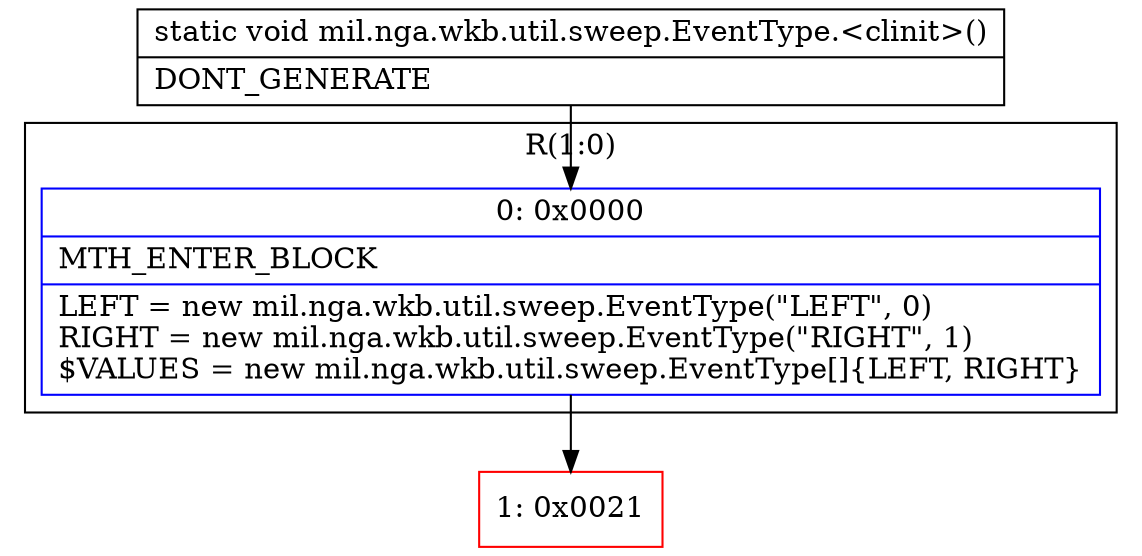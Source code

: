 digraph "CFG formil.nga.wkb.util.sweep.EventType.\<clinit\>()V" {
subgraph cluster_Region_2092374547 {
label = "R(1:0)";
node [shape=record,color=blue];
Node_0 [shape=record,label="{0\:\ 0x0000|MTH_ENTER_BLOCK\l|LEFT = new mil.nga.wkb.util.sweep.EventType(\"LEFT\", 0)\lRIGHT = new mil.nga.wkb.util.sweep.EventType(\"RIGHT\", 1)\l$VALUES = new mil.nga.wkb.util.sweep.EventType[]\{LEFT, RIGHT\}\l}"];
}
Node_1 [shape=record,color=red,label="{1\:\ 0x0021}"];
MethodNode[shape=record,label="{static void mil.nga.wkb.util.sweep.EventType.\<clinit\>()  | DONT_GENERATE\l}"];
MethodNode -> Node_0;
Node_0 -> Node_1;
}

